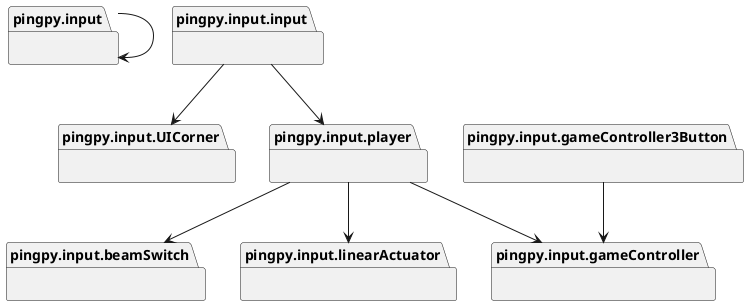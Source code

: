 @startuml packages_pingpy_input
set namespaceSeparator none
package "pingpy.input" as pingpy.input {
}
package "pingpy.input.UICorner" as pingpy.input.UICorner {
}
package "pingpy.input.beamSwitch" as pingpy.input.beamSwitch {
}
package "pingpy.input.gameController" as pingpy.input.gameController {
}
package "pingpy.input.gameController3Button" as pingpy.input.gameController3Button {
}
package "pingpy.input.input" as pingpy.input.input {
}
package "pingpy.input.linearActuator" as pingpy.input.linearActuator {
}
package "pingpy.input.player" as pingpy.input.player {
}
pingpy.input --> pingpy.input
pingpy.input.gameController3Button --> pingpy.input.gameController
pingpy.input.input --> pingpy.input.UICorner
pingpy.input.input --> pingpy.input.player
pingpy.input.player --> pingpy.input.beamSwitch
pingpy.input.player --> pingpy.input.gameController
pingpy.input.player --> pingpy.input.linearActuator
@enduml
